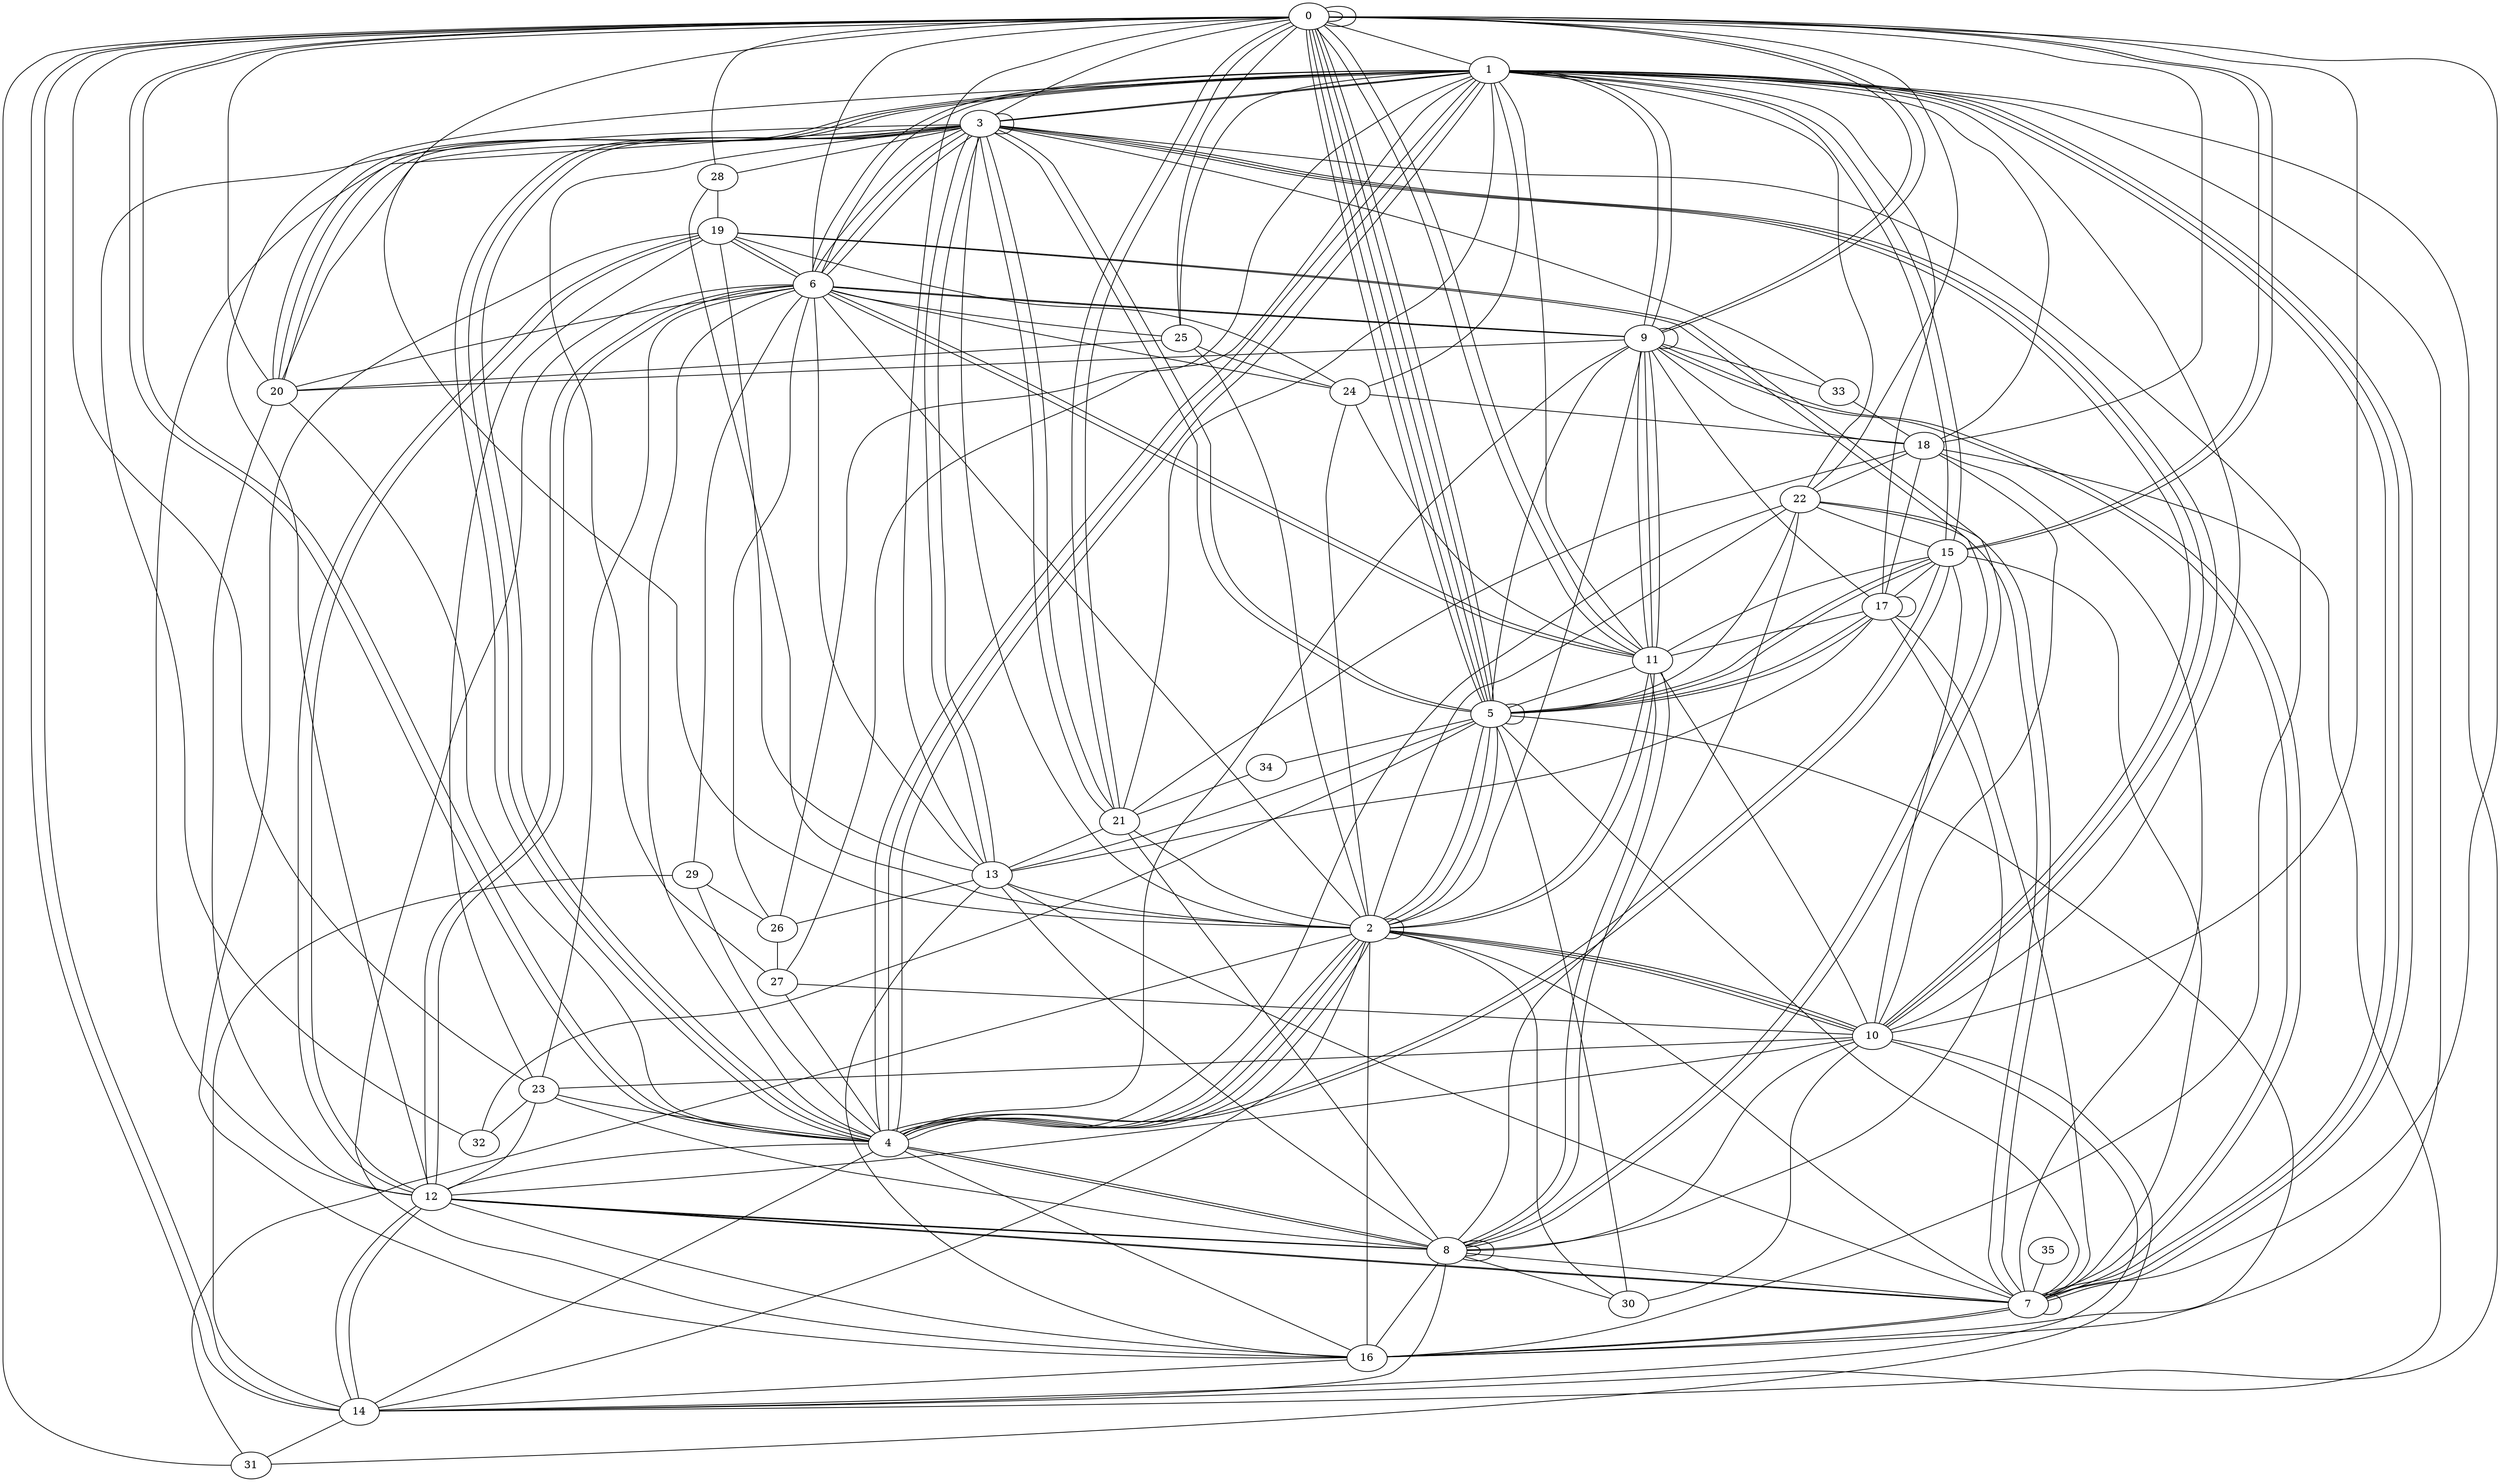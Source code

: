 graph G {
0;
1;
2;
3;
4;
5;
6;
7;
8;
9;
10;
11;
12;
13;
14;
15;
16;
17;
18;
19;
20;
21;
22;
23;
24;
25;
26;
27;
28;
29;
30;
31;
32;
33;
34;
35;
29--4 ;
8--7 ;
28--19 ;
17--9 ;
2--28 ;
0--4 ;
3--6 ;
4--9 ;
3--0 ;
8--11 ;
9--0 ;
19--6 ;
13--3 ;
1--14 ;
3--28 ;
0--15 ;
3--10 ;
10--0 ;
20--1 ;
17--18 ;
2--4 ;
13--5 ;
2--4 ;
1--20 ;
1--4 ;
2--0 ;
15--5 ;
14--10 ;
8--19 ;
14--18 ;
1--6 ;
19--23 ;
17--1 ;
21--1 ;
16--4 ;
19--13 ;
8--30 ;
25--2 ;
6--11 ;
1--7 ;
6--12 ;
22--1 ;
12--6 ;
24--18 ;
11--0 ;
19--12 ;
0--22 ;
13--17 ;
20--0 ;
30--5 ;
7--0 ;
1--10 ;
3--3 ;
4--2 ;
5--5 ;
9--7 ;
5--0 ;
1--12 ;
17--17 ;
6--9 ;
32--3 ;
4--8 ;
20--4 ;
14--0 ;
8--23 ;
9--2 ;
7--22 ;
4--0 ;
11--2 ;
11--9 ;
5--0 ;
11--2 ;
3--10 ;
5--3 ;
3--4 ;
4--15 ;
14--0 ;
24--19 ;
9--1 ;
11--9 ;
9--9 ;
1--4 ;
3--6 ;
21--18 ;
9--5 ;
19--16 ;
16--14 ;
6--9 ;
16--3 ;
5--17 ;
2--10 ;
23--6 ;
0--13 ;
13--26 ;
10--2 ;
6--11 ;
21--8 ;
7--15 ;
27--10 ;
21--2 ;
2--4 ;
3--6 ;
1--26 ;
2--6 ;
3--21 ;
24--11 ;
3--4 ;
10--23 ;
11--5 ;
21--0 ;
16--1 ;
14--12 ;
17--5 ;
22--4 ;
14--2 ;
0--6 ;
18--1 ;
10--12 ;
18--7 ;
10--15 ;
8--8 ;
27--3 ;
2--3 ;
22--8 ;
6--29 ;
14--4 ;
22--2 ;
16--2 ;
5--15 ;
0--31 ;
17--11 ;
5--2 ;
15--1 ;
8--4 ;
33--3 ;
0--18 ;
0--15 ;
10--11 ;
1--25 ;
10--3 ;
12--7 ;
5--22 ;
12--8 ;
6--19 ;
6--26 ;
33--18 ;
2--5 ;
7--2 ;
0--0 ;
26--27 ;
11--9 ;
10--30 ;
21--0 ;
12--3 ;
9--7 ;
25--20 ;
23--12 ;
4--12 ;
8--10 ;
11--1 ;
7--1 ;
27--4 ;
9--33 ;
14--31 ;
19--12 ;
24--2 ;
35--7 ;
13--2 ;
1--3 ;
10--31 ;
8--14 ;
16--13 ;
15--1 ;
5--3 ;
0--23 ;
29--14 ;
5--34 ;
10--18 ;
13--7 ;
8--8 ;
11--15 ;
13--6 ;
30--2 ;
0--0 ;
16--5 ;
24--6 ;
7--1 ;
19--8 ;
12--14 ;
4--15 ;
21--3 ;
7--12 ;
7--16 ;
6--25 ;
0--1 ;
9--1 ;
1--20 ;
20--3 ;
5--7 ;
0--5 ;
2--5 ;
0--11 ;
0--5 ;
8--16 ;
4--3 ;
16--6 ;
12--16 ;
25--24 ;
1--6 ;
29--26 ;
2--2 ;
23--32 ;
4--1 ;
8--12 ;
2--31 ;
7--17 ;
8--11 ;
15--17 ;
0--28 ;
0--5 ;
9--20 ;
20--12 ;
7--22 ;
8--13 ;
21--13 ;
18--22 ;
4--6 ;
7--7 ;
6--20 ;
5--32 ;
7--16 ;
34--21 ;
13--3 ;
10--2 ;
24--1 ;
17--8 ;
9--0 ;
23--4 ;
1--3 ;
22--15 ;
27--1 ;
9--18 ;
0--25 ;
}
